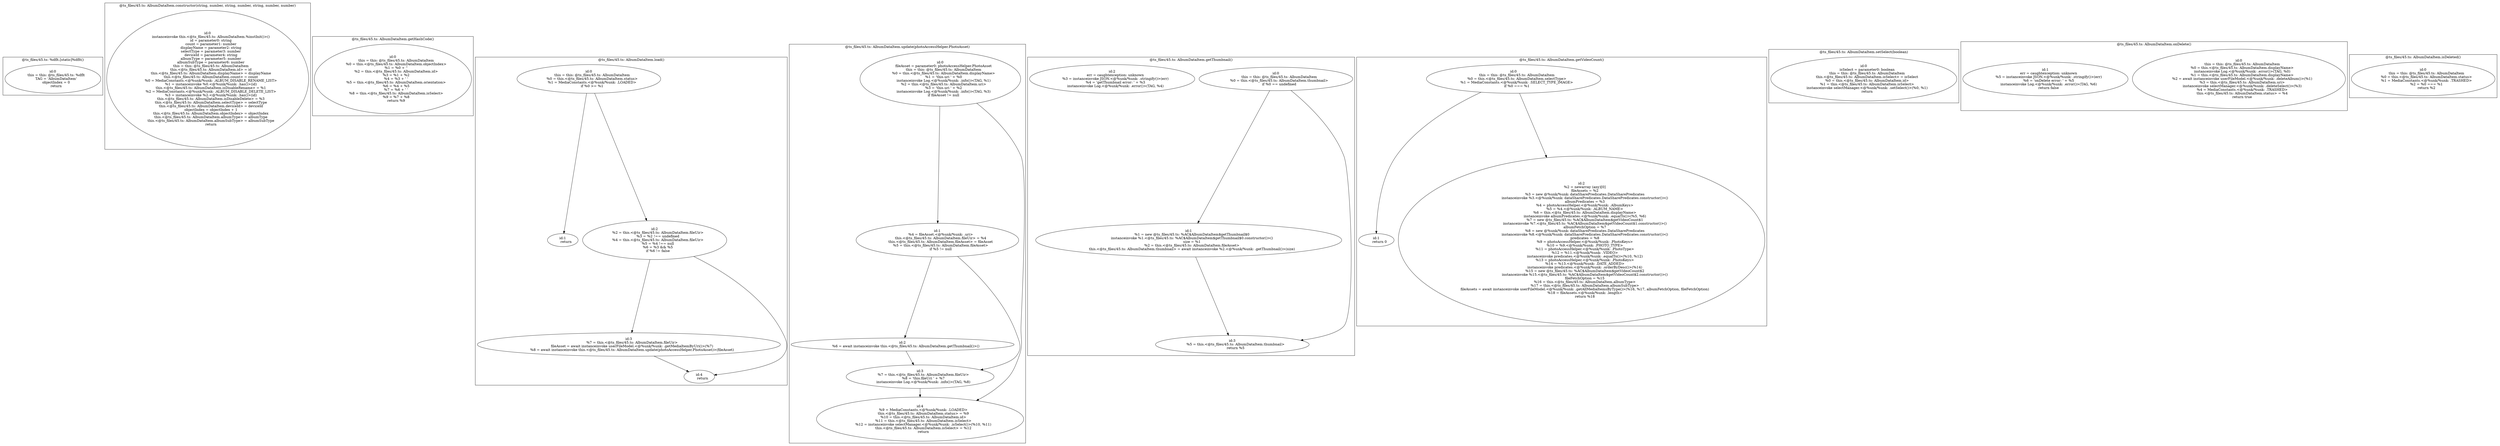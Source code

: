 digraph "45.ts" {
subgraph "cluster_@ts_files/45.ts: %dflt.[static]%dflt()" {
  label="@ts_files/45.ts: %dflt.[static]%dflt()";
  Node33250 [label="id:0
      this = this: @ts_files/45.ts: %dflt
      TAG = 'AlbumDataItem'
      objectIndex = 0
      return"];
}
subgraph "cluster_@ts_files/45.ts: AlbumDataItem.constructor(string, number, string, number, string, number, number)" {
  label="@ts_files/45.ts: AlbumDataItem.constructor(string, number, string, number, string, number, number)";
  Node91040 [label="id:0
      instanceinvoke this.<@ts_files/45.ts: AlbumDataItem.%instInit()>()
      id = parameter0: string
      count = parameter1: number
      displayName = parameter2: string
      selectType = parameter3: number
      deviceId = parameter4: string
      albumType = parameter5: number
      albumSubType = parameter6: number
      this = this: @ts_files/45.ts: AlbumDataItem
      this.<@ts_files/45.ts: AlbumDataItem.id> = id
      this.<@ts_files/45.ts: AlbumDataItem.displayName> = displayName
      this.<@ts_files/45.ts: AlbumDataItem.count> = count
      %0 = MediaConstants.<@%unk/%unk: .ALBUM_DISABLE_RENAME_LIST>
      %1 = instanceinvoke %0.<@%unk/%unk: .has()>(id)
      this.<@ts_files/45.ts: AlbumDataItem.isDisableRename> = %1
      %2 = MediaConstants.<@%unk/%unk: .ALBUM_DISABLE_DELETE_LIST>
      %3 = instanceinvoke %2.<@%unk/%unk: .has()>(id)
      this.<@ts_files/45.ts: AlbumDataItem.isDisableDelete> = %3
      this.<@ts_files/45.ts: AlbumDataItem.selectType> = selectType
      this.<@ts_files/45.ts: AlbumDataItem.deviceId> = deviceId
      objectIndex = objectIndex + 1
      this.<@ts_files/45.ts: AlbumDataItem.objectIndex> = objectIndex
      this.<@ts_files/45.ts: AlbumDataItem.albumType> = albumType
      this.<@ts_files/45.ts: AlbumDataItem.albumSubType> = albumSubType
      return"];
}
subgraph "cluster_@ts_files/45.ts: AlbumDataItem.getHashCode()" {
  label="@ts_files/45.ts: AlbumDataItem.getHashCode()";
  Node39280 [label="id:0
      this = this: @ts_files/45.ts: AlbumDataItem
      %0 = this.<@ts_files/45.ts: AlbumDataItem.objectIndex>
      %1 = %0 + ''
      %2 = this.<@ts_files/45.ts: AlbumDataItem.id>
      %3 = %1 + %2
      %4 = %3 + ' '
      %5 = this.<@ts_files/45.ts: AlbumDataItem.orientation>
      %6 = %4 + %5
      %7 = %6 + ' '
      %8 = this.<@ts_files/45.ts: AlbumDataItem.isSelect>
      %9 = %7 + %8
      return %9"];
}
subgraph "cluster_@ts_files/45.ts: AlbumDataItem.load()" {
  label="@ts_files/45.ts: AlbumDataItem.load()";
  Node32570 [label="id:0
      this = this: @ts_files/45.ts: AlbumDataItem
      %0 = this.<@ts_files/45.ts: AlbumDataItem.status>
      %1 = MediaConstants.<@%unk/%unk: .LOADED>
      if %0 >= %1"];
  Node32571 [label="id:1
      return"];
  Node32572 [label="id:2
      %2 = this.<@ts_files/45.ts: AlbumDataItem.fileUir>
      %3 = %2 !== undefined
      %4 = this.<@ts_files/45.ts: AlbumDataItem.fileUir>
      %5 = %4 !== null
      %6 = %3 && %5
      if %6 != false"];
  Node32573 [label="id:3
      %7 = this.<@ts_files/45.ts: AlbumDataItem.fileUir>
      fileAsset = await instanceinvoke userFileModel.<@%unk/%unk: .getMediaItemByUri()>(%7)
      %8 = await instanceinvoke this.<@ts_files/45.ts: AlbumDataItem.update(photoAccessHelper.PhotoAsset)>(fileAsset)"];
  Node32574 [label="id:4
      return"];
  Node32570 -> Node32571;
  Node32570 -> Node32572;
  Node32572 -> Node32573;
  Node32572 -> Node32574;
  Node32573 -> Node32574;
}
subgraph "cluster_@ts_files/45.ts: AlbumDataItem.update(photoAccessHelper.PhotoAsset)" {
  label="@ts_files/45.ts: AlbumDataItem.update(photoAccessHelper.PhotoAsset)";
  Node63200 [label="id:0
      fileAsset = parameter0: photoAccessHelper.PhotoAsset
      this = this: @ts_files/45.ts: AlbumDataItem
      %0 = this.<@ts_files/45.ts: AlbumDataItem.displayName>
      %1 = 'this.uri ' + %0
      instanceinvoke Log.<@%unk/%unk: .info()>(TAG, %1)
      %2 = this.<@ts_files/45.ts: AlbumDataItem.uri>
      %3 = 'this.uri ' + %2
      instanceinvoke Log.<@%unk/%unk: .info()>(TAG, %3)
      if fileAsset != null"];
  Node63201 [label="id:1
      %4 = fileAsset.<@%unk/%unk: .uri>
      this.<@ts_files/45.ts: AlbumDataItem.fileUir> = %4
      this.<@ts_files/45.ts: AlbumDataItem.fileAsset> = fileAsset
      %5 = this.<@ts_files/45.ts: AlbumDataItem.fileAsset>
      if %5 != null"];
  Node63202 [label="id:2
      %6 = await instanceinvoke this.<@ts_files/45.ts: AlbumDataItem.getThumbnail()>()"];
  Node63203 [label="id:3
      %7 = this.<@ts_files/45.ts: AlbumDataItem.fileUir>
      %8 = 'this.fileUri ' + %7
      instanceinvoke Log.<@%unk/%unk: .info()>(TAG, %8)"];
  Node63204 [label="id:4
      %9 = MediaConstants.<@%unk/%unk: .LOADED>
      this.<@ts_files/45.ts: AlbumDataItem.status> = %9
      %10 = this.<@ts_files/45.ts: AlbumDataItem.id>
      %11 = this.<@ts_files/45.ts: AlbumDataItem.isSelect>
      %12 = instanceinvoke selectManager.<@%unk/%unk: .isSelect()>(%10, %11)
      this.<@ts_files/45.ts: AlbumDataItem.isSelect> = %12
      return"];
  Node63200 -> Node63201;
  Node63200 -> Node63204;
  Node63201 -> Node63202;
  Node63201 -> Node63203;
  Node63202 -> Node63203;
  Node63203 -> Node63204;
}
subgraph "cluster_@ts_files/45.ts: AlbumDataItem.getThumbnail()" {
  label="@ts_files/45.ts: AlbumDataItem.getThumbnail()";
  Node40930 [label="id:0
      this = this: @ts_files/45.ts: AlbumDataItem
      %0 = this.<@ts_files/45.ts: AlbumDataItem.thumbnail>
      if %0 == undefined"];
  Node40931 [label="id:1
      %1 = new @ts_files/45.ts: %AC$AlbumDataItem$getThumbnail$0
      instanceinvoke %1.<@ts_files/45.ts: %AC$AlbumDataItem$getThumbnail$0.constructor()>()
      size = %1
      %2 = this.<@ts_files/45.ts: AlbumDataItem.fileAsset>
      this.<@ts_files/45.ts: AlbumDataItem.thumbnail> = await instanceinvoke %2.<@%unk/%unk: .getThumbnail()>(size)"];
  Node40932 [label="id:2
      err = caughtexception: unknown
      %3 = instanceinvoke JSON.<@%unk/%unk: .stringify()>(err)
      %4 = 'getThumbnail error: ' + %3
      instanceinvoke Log.<@%unk/%unk: .error()>(TAG, %4)"];
  Node40933 [label="id:3
      %5 = this.<@ts_files/45.ts: AlbumDataItem.thumbnail>
      return %5"];
  Node40930 -> Node40931;
  Node40930 -> Node40933;
  Node40931 -> Node40933;
}
subgraph "cluster_@ts_files/45.ts: AlbumDataItem.getVideoCount()" {
  label="@ts_files/45.ts: AlbumDataItem.getVideoCount()";
  Node41850 [label="id:0
      this = this: @ts_files/45.ts: AlbumDataItem
      %0 = this.<@ts_files/45.ts: AlbumDataItem.selectType>
      %1 = MediaConstants.<@%unk/%unk: .SELECT_TYPE_IMAGE>
      if %0 === %1"];
  Node41851 [label="id:1
      return 0"];
  Node41852 [label="id:2
      %2 = newarray (any)[0]
      fileAssets = %2
      %3 = new @%unk/%unk: dataSharePredicates.DataSharePredicates
      instanceinvoke %3.<@%unk/%unk: dataSharePredicates.DataSharePredicates.constructor()>()
      albumPredicates = %3
      %4 = photoAccessHelper.<@%unk/%unk: .AlbumKeys>
      %5 = %4.<@%unk/%unk: .ALBUM_NAME>
      %6 = this.<@ts_files/45.ts: AlbumDataItem.displayName>
      instanceinvoke albumPredicates.<@%unk/%unk: .equalTo()>(%5, %6)
      %7 = new @ts_files/45.ts: %AC$AlbumDataItem$getVideoCount$1
      instanceinvoke %7.<@ts_files/45.ts: %AC$AlbumDataItem$getVideoCount$1.constructor()>()
      albumFetchOption = %7
      %8 = new @%unk/%unk: dataSharePredicates.DataSharePredicates
      instanceinvoke %8.<@%unk/%unk: dataSharePredicates.DataSharePredicates.constructor()>()
      predicates = %8
      %9 = photoAccessHelper.<@%unk/%unk: .PhotoKeys>
      %10 = %9.<@%unk/%unk: .PHOTO_TYPE>
      %11 = photoAccessHelper.<@%unk/%unk: .PhotoType>
      %12 = %11.<@%unk/%unk: .VIDEO>
      instanceinvoke predicates.<@%unk/%unk: .equalTo()>(%10, %12)
      %13 = photoAccessHelper.<@%unk/%unk: .PhotoKeys>
      %14 = %13.<@%unk/%unk: .DATE_ADDED>
      instanceinvoke predicates.<@%unk/%unk: .orderByDesc()>(%14)
      %15 = new @ts_files/45.ts: %AC$AlbumDataItem$getVideoCount$2
      instanceinvoke %15.<@ts_files/45.ts: %AC$AlbumDataItem$getVideoCount$2.constructor()>()
      fileFetchOption = %15
      %16 = this.<@ts_files/45.ts: AlbumDataItem.albumType>
      %17 = this.<@ts_files/45.ts: AlbumDataItem.albumSubType>
      fileAssets = await instanceinvoke userFileModel.<@%unk/%unk: .getAllMediaItemsByType()>(%16, %17, albumFetchOption, fileFetchOption)
      %18 = fileAssets.<@%unk/%unk: .length>
      return %18"];
  Node41850 -> Node41851;
  Node41850 -> Node41852;
}
subgraph "cluster_@ts_files/45.ts: AlbumDataItem.setSelect(boolean)" {
  label="@ts_files/45.ts: AlbumDataItem.setSelect(boolean)";
  Node45170 [label="id:0
      isSelect = parameter0: boolean
      this = this: @ts_files/45.ts: AlbumDataItem
      this.<@ts_files/45.ts: AlbumDataItem.isSelect> = isSelect
      %0 = this.<@ts_files/45.ts: AlbumDataItem.id>
      %1 = this.<@ts_files/45.ts: AlbumDataItem.isSelect>
      instanceinvoke selectManager.<@%unk/%unk: .setSelect()>(%0, %1)
      return"];
}
subgraph "cluster_@ts_files/45.ts: AlbumDataItem.onDelete()" {
  label="@ts_files/45.ts: AlbumDataItem.onDelete()";
  Node36570 [label="id:0
      this = this: @ts_files/45.ts: AlbumDataItem
      %0 = this.<@ts_files/45.ts: AlbumDataItem.displayName>
      instanceinvoke Log.<@%unk/%unk: .error()>(TAG, %0)
      %1 = this.<@ts_files/45.ts: AlbumDataItem.displayName>
      %2 = await instanceinvoke userFileModel.<@%unk/%unk: .deleteAlbum()>(%1)
      %3 = this.<@ts_files/45.ts: AlbumDataItem.uri>
      instanceinvoke selectManager.<@%unk/%unk: .deleteSelect()>(%3)
      %4 = MediaConstants.<@%unk/%unk: .TRASHED>
      this.<@ts_files/45.ts: AlbumDataItem.status> = %4
      return true"];
  Node36571 [label="id:1
      err = caughtexception: unknown
      %5 = instanceinvoke JSON.<@%unk/%unk: .stringify()>(err)
      %6 = 'onDelete error: ' + %5
      instanceinvoke Log.<@%unk/%unk: .error()>(TAG, %6)
      return false"];
}
subgraph "cluster_@ts_files/45.ts: AlbumDataItem.isDeleted()" {
  label="@ts_files/45.ts: AlbumDataItem.isDeleted()";
  Node37560 [label="id:0
      this = this: @ts_files/45.ts: AlbumDataItem
      %0 = this.<@ts_files/45.ts: AlbumDataItem.status>
      %1 = MediaConstants.<@%unk/%unk: .TRASHED>
      %2 = %0 === %1
      return %2"];
}
}
